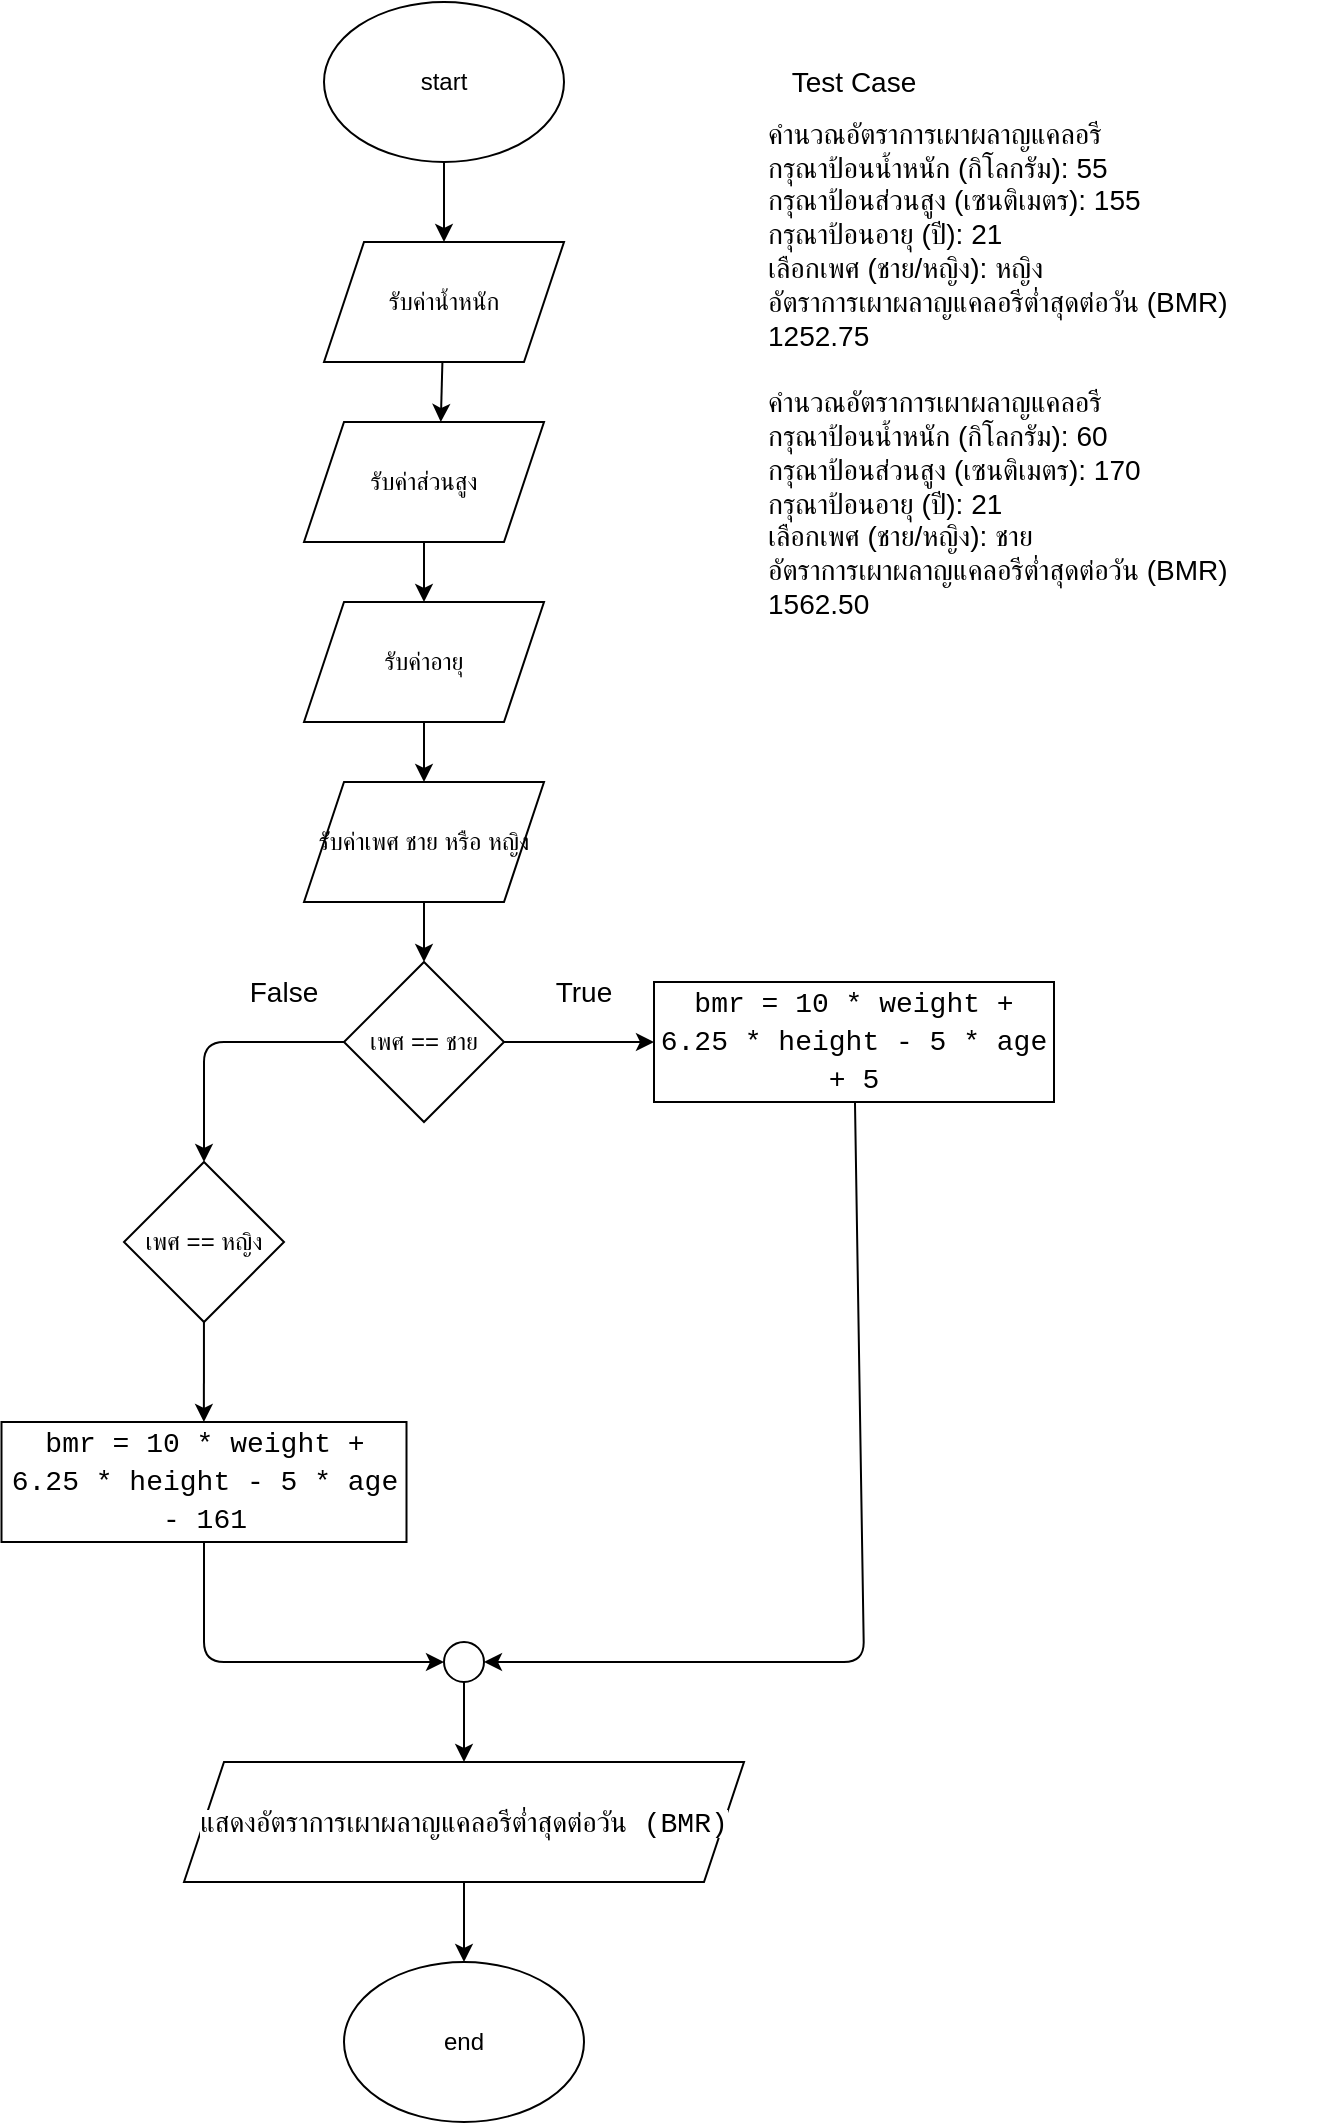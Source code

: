 <mxfile>
    <diagram id="-3kNYAfYRqKYBtlg6Vwt" name="Page-1">
        <mxGraphModel dx="832" dy="563" grid="1" gridSize="10" guides="1" tooltips="1" connect="1" arrows="1" fold="1" page="1" pageScale="1" pageWidth="850" pageHeight="1100" math="0" shadow="0">
            <root>
                <mxCell id="0"/>
                <mxCell id="1" parent="0"/>
                <mxCell id="13" style="edgeStyle=none;html=1;entryX=0.5;entryY=0;entryDx=0;entryDy=0;" parent="1" source="2" target="3" edge="1">
                    <mxGeometry relative="1" as="geometry"/>
                </mxCell>
                <mxCell id="2" value="start" style="ellipse;whiteSpace=wrap;html=1;" parent="1" vertex="1">
                    <mxGeometry x="260" y="20" width="120" height="80" as="geometry"/>
                </mxCell>
                <mxCell id="14" style="edgeStyle=none;html=1;entryX=0.57;entryY=0;entryDx=0;entryDy=0;entryPerimeter=0;" parent="1" source="3" target="4" edge="1">
                    <mxGeometry relative="1" as="geometry"/>
                </mxCell>
                <mxCell id="3" value="รับค่าน้ำหนัก" style="shape=parallelogram;perimeter=parallelogramPerimeter;whiteSpace=wrap;html=1;fixedSize=1;" parent="1" vertex="1">
                    <mxGeometry x="260" y="140" width="120" height="60" as="geometry"/>
                </mxCell>
                <mxCell id="15" style="edgeStyle=none;html=1;entryX=0.5;entryY=0;entryDx=0;entryDy=0;" parent="1" source="4" target="5" edge="1">
                    <mxGeometry relative="1" as="geometry"/>
                </mxCell>
                <mxCell id="4" value="รับค่าส่วนสูง" style="shape=parallelogram;perimeter=parallelogramPerimeter;whiteSpace=wrap;html=1;fixedSize=1;" parent="1" vertex="1">
                    <mxGeometry x="250" y="230" width="120" height="60" as="geometry"/>
                </mxCell>
                <mxCell id="16" style="edgeStyle=none;html=1;" parent="1" source="5" target="7" edge="1">
                    <mxGeometry relative="1" as="geometry"/>
                </mxCell>
                <mxCell id="5" value="รับค่าอายุ" style="shape=parallelogram;perimeter=parallelogramPerimeter;whiteSpace=wrap;html=1;fixedSize=1;" parent="1" vertex="1">
                    <mxGeometry x="250" y="320" width="120" height="60" as="geometry"/>
                </mxCell>
                <mxCell id="17" style="edgeStyle=none;html=1;entryX=0.5;entryY=0;entryDx=0;entryDy=0;" parent="1" source="7" target="8" edge="1">
                    <mxGeometry relative="1" as="geometry"/>
                </mxCell>
                <mxCell id="7" value="รับค่าเพศ ชาย หรือ หญิง" style="shape=parallelogram;perimeter=parallelogramPerimeter;whiteSpace=wrap;html=1;fixedSize=1;" parent="1" vertex="1">
                    <mxGeometry x="250" y="410" width="120" height="60" as="geometry"/>
                </mxCell>
                <mxCell id="12" style="edgeStyle=none;html=1;entryX=0;entryY=0.5;entryDx=0;entryDy=0;" parent="1" source="8" target="9" edge="1">
                    <mxGeometry relative="1" as="geometry"/>
                </mxCell>
                <mxCell id="18" style="edgeStyle=none;html=1;entryX=0.5;entryY=0;entryDx=0;entryDy=0;" parent="1" source="8" target="10" edge="1">
                    <mxGeometry relative="1" as="geometry">
                        <Array as="points">
                            <mxPoint x="200" y="540"/>
                        </Array>
                    </mxGeometry>
                </mxCell>
                <mxCell id="8" value="เพศ == ชาย" style="rhombus;whiteSpace=wrap;html=1;" parent="1" vertex="1">
                    <mxGeometry x="270" y="500" width="80" height="80" as="geometry"/>
                </mxCell>
                <mxCell id="23" style="edgeStyle=none;html=1;entryX=1;entryY=0.5;entryDx=0;entryDy=0;fontSize=14;" parent="1" source="9" target="21" edge="1">
                    <mxGeometry relative="1" as="geometry">
                        <Array as="points">
                            <mxPoint x="530" y="850"/>
                        </Array>
                    </mxGeometry>
                </mxCell>
                <mxCell id="9" value="&lt;div style=&quot;font-family: Consolas, &amp;quot;Courier New&amp;quot;, monospace; font-size: 14px; line-height: 19px;&quot;&gt;&lt;p style=&quot;&quot; data-pm-slice=&quot;1 1 []&quot;&gt;&lt;span style=&quot;background-color: rgb(255, 255, 255);&quot;&gt;bmr = 10 * weight + 6.25 * height - 5 * age + 5&lt;/span&gt;&lt;/p&gt;&lt;/div&gt;" style="rounded=0;whiteSpace=wrap;html=1;" parent="1" vertex="1">
                    <mxGeometry x="425" y="510" width="200" height="60" as="geometry"/>
                </mxCell>
                <mxCell id="19" style="edgeStyle=none;html=1;entryX=0.324;entryY=0;entryDx=0;entryDy=0;entryPerimeter=0;" parent="1" source="10" edge="1">
                    <mxGeometry relative="1" as="geometry">
                        <mxPoint x="199.94" y="730" as="targetPoint"/>
                    </mxGeometry>
                </mxCell>
                <mxCell id="10" value="เพศ == หญิง" style="rhombus;whiteSpace=wrap;html=1;" parent="1" vertex="1">
                    <mxGeometry x="160" y="600" width="80" height="80" as="geometry"/>
                </mxCell>
                <mxCell id="22" style="edgeStyle=none;html=1;entryX=0;entryY=0.5;entryDx=0;entryDy=0;fontSize=14;exitX=0.5;exitY=1;exitDx=0;exitDy=0;" parent="1" source="11" target="21" edge="1">
                    <mxGeometry relative="1" as="geometry">
                        <mxPoint x="231.667" y="790" as="sourcePoint"/>
                        <Array as="points">
                            <mxPoint x="200" y="850"/>
                        </Array>
                    </mxGeometry>
                </mxCell>
                <mxCell id="11" value="&lt;div style=&quot;font-family: Consolas, &amp;quot;Courier New&amp;quot;, monospace; font-size: 14px; line-height: 19px;&quot;&gt;&lt;span style=&quot;background-color: rgb(255, 255, 255);&quot;&gt;bmr =&amp;nbsp;10 * weight + 6.25 * height - 5 * age - 161&lt;/span&gt;&lt;/div&gt;" style="rounded=0;whiteSpace=wrap;html=1;" parent="1" vertex="1">
                    <mxGeometry x="98.75" y="730" width="202.5" height="60" as="geometry"/>
                </mxCell>
                <mxCell id="26" style="edgeStyle=none;html=1;entryX=0.5;entryY=0;entryDx=0;entryDy=0;fontSize=14;" parent="1" source="20" target="25" edge="1">
                    <mxGeometry relative="1" as="geometry"/>
                </mxCell>
                <mxCell id="20" value="&lt;span style=&quot;background-color: rgb(255, 255, 255);&quot;&gt;&lt;font style=&quot;font-size: 14px;&quot;&gt;แสดง&lt;/font&gt;&lt;span style=&quot;font-family: Consolas, &amp;quot;Courier New&amp;quot;, monospace; font-size: 14px;&quot;&gt;อัตราการเผาผลาญแคลอรีต่ำสุดต่อวัน (BMR)&lt;/span&gt;&lt;/span&gt;" style="shape=parallelogram;perimeter=parallelogramPerimeter;whiteSpace=wrap;html=1;fixedSize=1;" parent="1" vertex="1">
                    <mxGeometry x="190" y="900" width="280" height="60" as="geometry"/>
                </mxCell>
                <mxCell id="24" style="edgeStyle=none;html=1;entryX=0.5;entryY=0;entryDx=0;entryDy=0;fontSize=14;" parent="1" source="21" target="20" edge="1">
                    <mxGeometry relative="1" as="geometry"/>
                </mxCell>
                <mxCell id="21" value="" style="ellipse;whiteSpace=wrap;html=1;aspect=fixed;fontSize=14;" parent="1" vertex="1">
                    <mxGeometry x="320" y="840" width="20" height="20" as="geometry"/>
                </mxCell>
                <mxCell id="25" value="end" style="ellipse;whiteSpace=wrap;html=1;" parent="1" vertex="1">
                    <mxGeometry x="270" y="1000" width="120" height="80" as="geometry"/>
                </mxCell>
                <mxCell id="27" value="True" style="text;html=1;strokeColor=none;fillColor=none;align=center;verticalAlign=middle;whiteSpace=wrap;rounded=0;fontSize=14;" parent="1" vertex="1">
                    <mxGeometry x="360" y="500" width="60" height="30" as="geometry"/>
                </mxCell>
                <mxCell id="28" value="False" style="text;html=1;strokeColor=none;fillColor=none;align=center;verticalAlign=middle;whiteSpace=wrap;rounded=0;fontSize=14;" parent="1" vertex="1">
                    <mxGeometry x="210" y="500" width="60" height="30" as="geometry"/>
                </mxCell>
                <mxCell id="30" value="Test Case" style="text;html=1;strokeColor=none;fillColor=none;align=center;verticalAlign=middle;whiteSpace=wrap;rounded=0;fontSize=14;" parent="1" vertex="1">
                    <mxGeometry x="470" y="45" width="110" height="30" as="geometry"/>
                </mxCell>
                <mxCell id="31" value="&lt;div&gt;คำนวณอัตราการเผาผลาญแคลอรี&lt;/div&gt;&lt;div&gt;กรุณาป้อนน้ำหนัก (กิโลกรัม): 55&lt;/div&gt;&lt;div&gt;กรุณาป้อนส่วนสูง (เซนติเมตร): 155&lt;/div&gt;&lt;div&gt;กรุณาป้อนอายุ (ปี): 21&lt;/div&gt;&lt;div&gt;เลือกเพศ (ชาย/หญิง): หญิง&lt;/div&gt;&lt;div&gt;อัตราการเผาผลาญแคลอรีต่ำสุดต่อวัน (BMR) 1252.75&lt;/div&gt;&lt;div&gt;&lt;br&gt;&lt;/div&gt;&lt;div&gt;&lt;div&gt;คำนวณอัตราการเผาผลาญแคลอรี&lt;/div&gt;&lt;div&gt;กรุณาป้อนน้ำหนัก (กิโลกรัม): 60&lt;/div&gt;&lt;div&gt;กรุณาป้อนส่วนสูง (เซนติเมตร): 170&lt;/div&gt;&lt;div&gt;กรุณาป้อนอายุ (ปี): 21&lt;/div&gt;&lt;div&gt;เลือกเพศ (ชาย/หญิง): ชาย&lt;/div&gt;&lt;div&gt;อัตราการเผาผลาญแคลอรีต่ำสุดต่อวัน (BMR) 1562.50&lt;/div&gt;&lt;/div&gt;&lt;div&gt;&lt;br&gt;&lt;/div&gt;&lt;div&gt;&lt;br&gt;&lt;/div&gt;" style="text;html=1;strokeColor=none;fillColor=none;align=left;verticalAlign=middle;whiteSpace=wrap;rounded=0;fontSize=14;" parent="1" vertex="1">
                    <mxGeometry x="480" y="45" width="280" height="350" as="geometry"/>
                </mxCell>
            </root>
        </mxGraphModel>
    </diagram>
</mxfile>